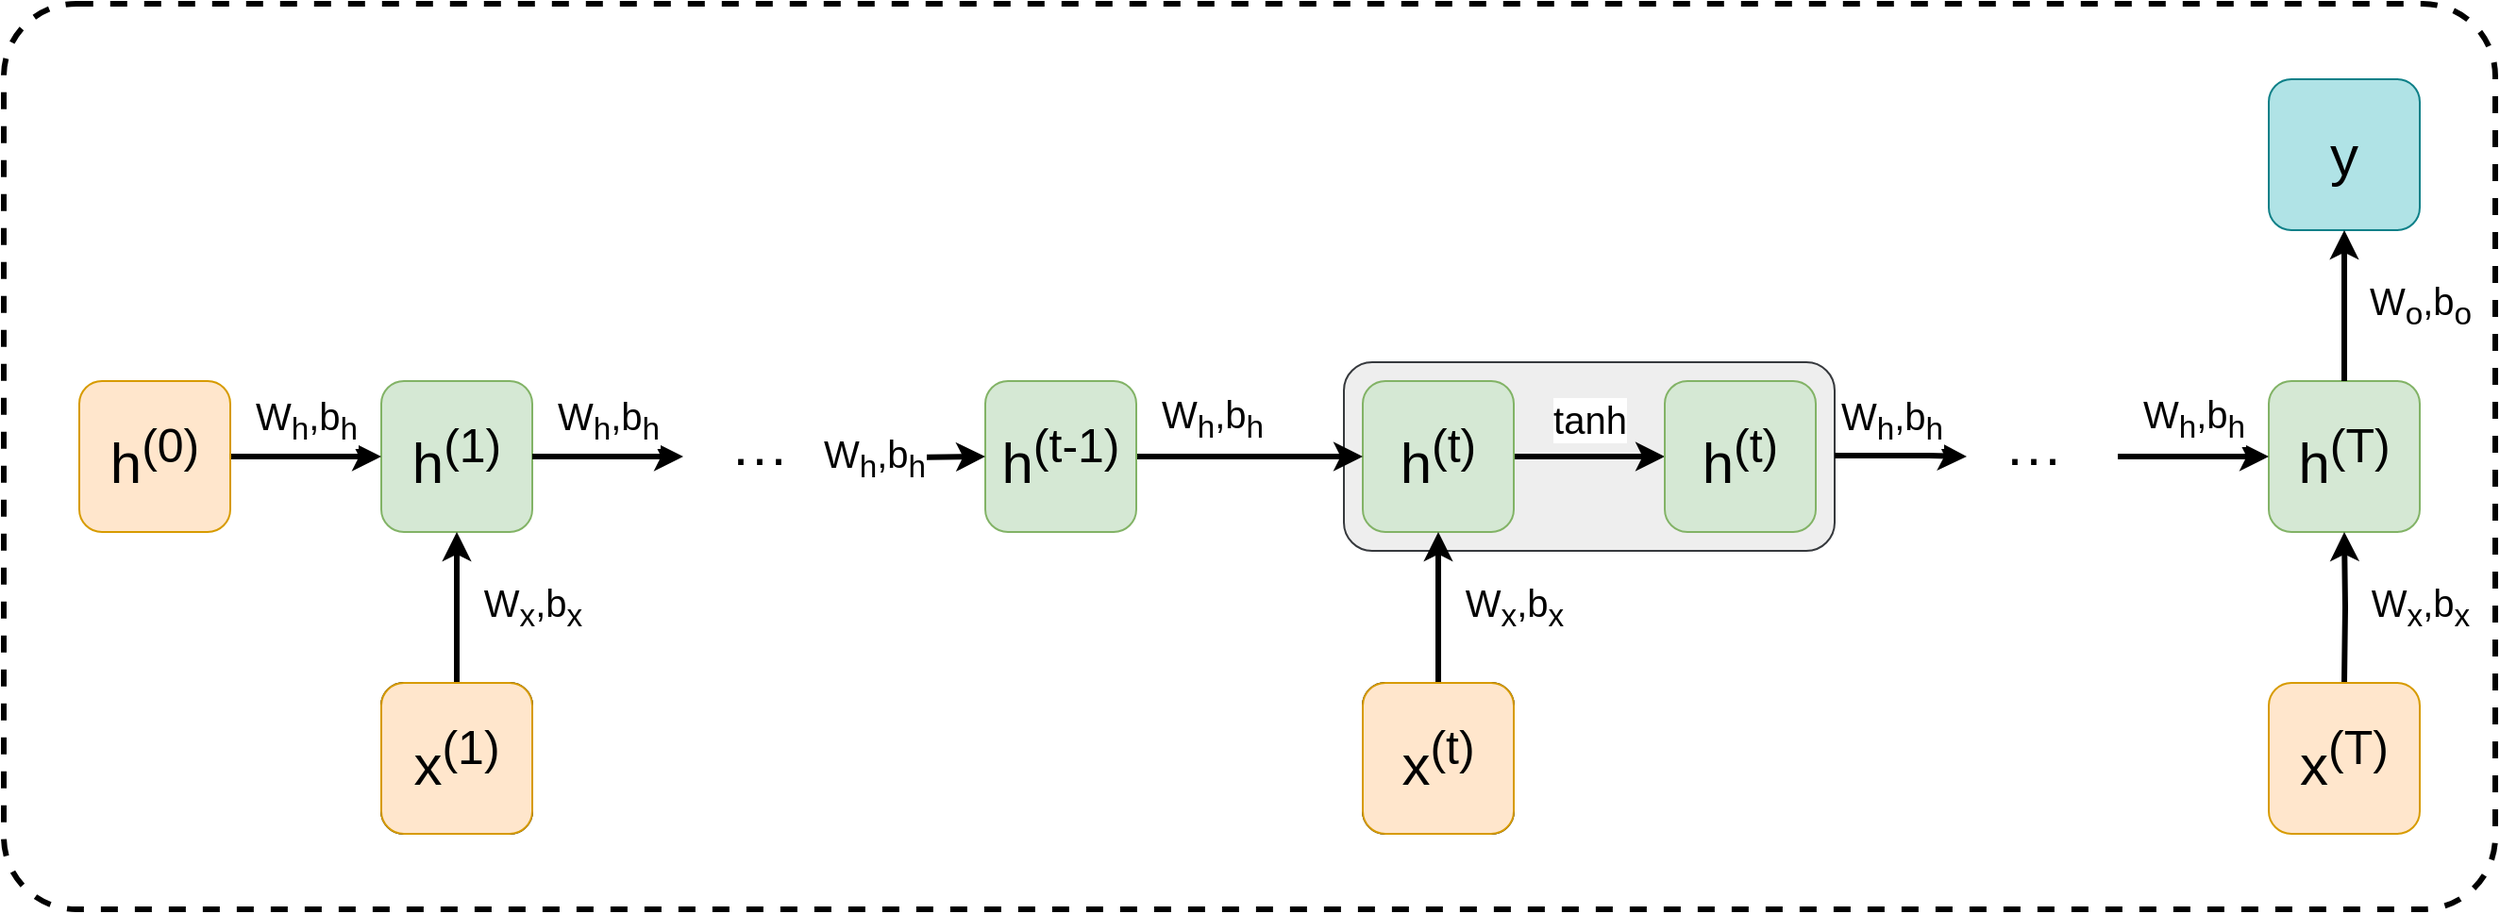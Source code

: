 <mxfile version="17.4.3" type="github" pages="3">
  <diagram id="0Wm56PS4R_hyQCiAksq0" name="Page-1">
    <mxGraphModel dx="1038" dy="564" grid="1" gridSize="10" guides="1" tooltips="1" connect="1" arrows="1" fold="1" page="1" pageScale="1" pageWidth="12000" pageHeight="3000" math="0" shadow="0">
      <root>
        <mxCell id="0" />
        <mxCell id="1" parent="0" />
        <mxCell id="73ur2ObMfVcbsPqkKAHL-2" value="" style="rounded=1;whiteSpace=wrap;html=1;fillColor=none;dashed=1;strokeWidth=3;arcSize=8;" parent="1" vertex="1">
          <mxGeometry x="2360" y="120" width="1320" height="480" as="geometry" />
        </mxCell>
        <mxCell id="2X8ADFfxfaAZpLk_lXrY-86" value="" style="rounded=1;whiteSpace=wrap;html=1;fillColor=#eeeeee;strokeColor=#36393d;" parent="1" vertex="1">
          <mxGeometry x="3070" y="310" width="260" height="100" as="geometry" />
        </mxCell>
        <mxCell id="2X8ADFfxfaAZpLk_lXrY-91" value="&lt;font style=&quot;font-size: 30px&quot;&gt;h&lt;sup&gt;(1)&lt;/sup&gt;&lt;/font&gt;" style="rounded=1;whiteSpace=wrap;html=1;fillColor=#d5e8d4;strokeColor=#82b366;" parent="1" vertex="1">
          <mxGeometry x="2560" y="320" width="80" height="80" as="geometry" />
        </mxCell>
        <mxCell id="2X8ADFfxfaAZpLk_lXrY-92" value="&lt;font style=&quot;font-size: 20px&quot;&gt;W&lt;sub&gt;h&lt;/sub&gt;,b&lt;sub&gt;h&lt;/sub&gt;&lt;/font&gt;" style="edgeStyle=orthogonalEdgeStyle;rounded=0;orthogonalLoop=1;jettySize=auto;html=1;strokeWidth=3;exitX=1;exitY=0.5;exitDx=0;exitDy=0;" parent="1" source="2X8ADFfxfaAZpLk_lXrY-91" edge="1">
          <mxGeometry y="20" relative="1" as="geometry">
            <mxPoint as="offset" />
            <mxPoint x="2800" y="360" as="sourcePoint" />
            <mxPoint x="2720" y="360" as="targetPoint" />
          </mxGeometry>
        </mxCell>
        <mxCell id="2X8ADFfxfaAZpLk_lXrY-94" value="&lt;font style=&quot;font-size: 20px&quot;&gt;W&lt;sub&gt;x&lt;/sub&gt;,b&lt;sub&gt;x&lt;/sub&gt;&lt;/font&gt;" style="edgeStyle=orthogonalEdgeStyle;rounded=0;orthogonalLoop=1;jettySize=auto;html=1;strokeWidth=3;" parent="1" source="2X8ADFfxfaAZpLk_lXrY-95" target="2X8ADFfxfaAZpLk_lXrY-91" edge="1">
          <mxGeometry y="-40" relative="1" as="geometry">
            <mxPoint as="offset" />
          </mxGeometry>
        </mxCell>
        <mxCell id="2X8ADFfxfaAZpLk_lXrY-95" value="" style="rounded=1;whiteSpace=wrap;html=1;" parent="1" vertex="1">
          <mxGeometry x="2560" y="480" width="80" height="80" as="geometry" />
        </mxCell>
        <mxCell id="2X8ADFfxfaAZpLk_lXrY-96" value="&lt;font style=&quot;font-size: 20px&quot;&gt;tanh&lt;/font&gt;" style="edgeStyle=orthogonalEdgeStyle;rounded=0;orthogonalLoop=1;jettySize=auto;html=1;strokeWidth=3;" parent="1" source="2X8ADFfxfaAZpLk_lXrY-97" target="2X8ADFfxfaAZpLk_lXrY-99" edge="1">
          <mxGeometry y="20" relative="1" as="geometry">
            <mxPoint as="offset" />
          </mxGeometry>
        </mxCell>
        <mxCell id="2X8ADFfxfaAZpLk_lXrY-97" value="&lt;font style=&quot;font-size: 30px&quot;&gt;h&lt;sup&gt;(t)&lt;/sup&gt;&lt;/font&gt;" style="rounded=1;whiteSpace=wrap;html=1;fillColor=#d5e8d4;strokeColor=#82b366;" parent="1" vertex="1">
          <mxGeometry x="3080" y="320" width="80" height="80" as="geometry" />
        </mxCell>
        <mxCell id="2X8ADFfxfaAZpLk_lXrY-99" value="&lt;font style=&quot;font-size: 30px&quot;&gt;h&lt;sup&gt;(t)&lt;/sup&gt;&lt;/font&gt;" style="rounded=1;whiteSpace=wrap;html=1;fillColor=#d5e8d4;strokeColor=#82b366;" parent="1" vertex="1">
          <mxGeometry x="3240" y="320" width="80" height="80" as="geometry" />
        </mxCell>
        <mxCell id="2X8ADFfxfaAZpLk_lXrY-100" value="&lt;font style=&quot;font-size: 20px&quot;&gt;W&lt;sub&gt;x&lt;/sub&gt;,b&lt;sub&gt;x&lt;/sub&gt;&lt;/font&gt;" style="edgeStyle=orthogonalEdgeStyle;rounded=0;orthogonalLoop=1;jettySize=auto;html=1;strokeWidth=3;" parent="1" source="2X8ADFfxfaAZpLk_lXrY-101" target="2X8ADFfxfaAZpLk_lXrY-97" edge="1">
          <mxGeometry y="-40" relative="1" as="geometry">
            <mxPoint as="offset" />
          </mxGeometry>
        </mxCell>
        <mxCell id="2X8ADFfxfaAZpLk_lXrY-101" value="" style="rounded=1;whiteSpace=wrap;html=1;" parent="1" vertex="1">
          <mxGeometry x="3080" y="480" width="80" height="80" as="geometry" />
        </mxCell>
        <mxCell id="2X8ADFfxfaAZpLk_lXrY-109" value="&lt;font style=&quot;font-size: 20px&quot;&gt;W&lt;sub&gt;h&lt;/sub&gt;,b&lt;sub&gt;h&lt;/sub&gt;&lt;/font&gt;" style="edgeStyle=orthogonalEdgeStyle;rounded=0;orthogonalLoop=1;jettySize=auto;html=1;fontSize=22;strokeWidth=3;exitX=1;exitY=0.5;exitDx=0;exitDy=0;" parent="1" source="2X8ADFfxfaAZpLk_lXrY-105" target="2X8ADFfxfaAZpLk_lXrY-91" edge="1">
          <mxGeometry y="20" relative="1" as="geometry">
            <mxPoint x="2450" y="580" as="sourcePoint" />
            <Array as="points" />
            <mxPoint as="offset" />
          </mxGeometry>
        </mxCell>
        <mxCell id="2X8ADFfxfaAZpLk_lXrY-105" value="&lt;font style=&quot;font-size: 30px&quot;&gt;h&lt;sup&gt;(0)&lt;/sup&gt;&lt;/font&gt;" style="rounded=1;whiteSpace=wrap;html=1;fillColor=#ffe6cc;strokeColor=#d79b00;" parent="1" vertex="1">
          <mxGeometry x="2400" y="320" width="80" height="80" as="geometry" />
        </mxCell>
        <mxCell id="2X8ADFfxfaAZpLk_lXrY-106" value="&lt;font style=&quot;font-size: 30px&quot;&gt;x&lt;sup&gt;(1)&lt;/sup&gt;&lt;/font&gt;" style="rounded=1;whiteSpace=wrap;html=1;fillColor=#ffe6cc;strokeColor=#d79b00;" parent="1" vertex="1">
          <mxGeometry x="2560" y="480" width="80" height="80" as="geometry" />
        </mxCell>
        <mxCell id="2X8ADFfxfaAZpLk_lXrY-107" value="&lt;font style=&quot;font-size: 30px&quot;&gt;x&lt;sup&gt;(t)&lt;/sup&gt;&lt;/font&gt;" style="rounded=1;whiteSpace=wrap;html=1;fillColor=#ffe6cc;strokeColor=#d79b00;" parent="1" vertex="1">
          <mxGeometry x="3080" y="480" width="80" height="80" as="geometry" />
        </mxCell>
        <mxCell id="5VrRqhQZ_XPsuVDSeOBg-22" value="&lt;font style=&quot;font-size: 20px&quot;&gt;W&lt;sub&gt;h&lt;/sub&gt;,b&lt;sub&gt;h&lt;/sub&gt;&lt;/font&gt;" style="edgeStyle=orthogonalEdgeStyle;rounded=0;orthogonalLoop=1;jettySize=auto;html=1;strokeWidth=3;" parent="1" source="5VrRqhQZ_XPsuVDSeOBg-23" edge="1">
          <mxGeometry x="-0.333" y="20" relative="1" as="geometry">
            <mxPoint as="offset" />
            <mxPoint x="3080" y="360" as="targetPoint" />
          </mxGeometry>
        </mxCell>
        <mxCell id="5VrRqhQZ_XPsuVDSeOBg-23" value="&lt;font style=&quot;font-size: 30px&quot;&gt;h&lt;sup&gt;(t-1)&lt;/sup&gt;&lt;/font&gt;" style="rounded=1;whiteSpace=wrap;html=1;fillColor=#d5e8d4;strokeColor=#82b366;" parent="1" vertex="1">
          <mxGeometry x="2880" y="320" width="80" height="80" as="geometry" />
        </mxCell>
        <mxCell id="5VrRqhQZ_XPsuVDSeOBg-24" value="&lt;font style=&quot;font-size: 20px&quot;&gt;W&lt;sub&gt;h&lt;/sub&gt;,b&lt;sub&gt;h&lt;/sub&gt;&lt;/font&gt;" style="edgeStyle=orthogonalEdgeStyle;rounded=0;orthogonalLoop=1;jettySize=auto;html=1;strokeWidth=3;entryX=0;entryY=0.5;entryDx=0;entryDy=0;" parent="1" target="5VrRqhQZ_XPsuVDSeOBg-23" edge="1">
          <mxGeometry y="20" relative="1" as="geometry">
            <mxPoint as="offset" />
            <mxPoint x="2800" y="360" as="sourcePoint" />
            <mxPoint x="2610" y="370" as="targetPoint" />
          </mxGeometry>
        </mxCell>
        <mxCell id="5VrRqhQZ_XPsuVDSeOBg-25" value="&lt;font style=&quot;font-size: 20px&quot;&gt;W&lt;sub&gt;h&lt;/sub&gt;,b&lt;sub&gt;h&lt;/sub&gt;&lt;/font&gt;" style="edgeStyle=orthogonalEdgeStyle;rounded=0;orthogonalLoop=1;jettySize=auto;html=1;strokeWidth=3;exitX=1;exitY=0.5;exitDx=0;exitDy=0;" parent="1" edge="1">
          <mxGeometry x="-0.143" y="20" relative="1" as="geometry">
            <mxPoint y="1" as="offset" />
            <mxPoint x="3330" y="359.5" as="sourcePoint" />
            <mxPoint x="3400" y="360" as="targetPoint" />
            <Array as="points">
              <mxPoint x="3380" y="360" />
              <mxPoint x="3380" y="360" />
            </Array>
          </mxGeometry>
        </mxCell>
        <mxCell id="5VrRqhQZ_XPsuVDSeOBg-26" value="&lt;font style=&quot;font-size: 30px&quot;&gt;···&lt;/font&gt;" style="text;html=1;align=center;verticalAlign=middle;resizable=0;points=[];autosize=1;strokeColor=none;fillColor=none;" parent="1" vertex="1">
          <mxGeometry x="2735" y="345" width="50" height="30" as="geometry" />
        </mxCell>
        <mxCell id="5VrRqhQZ_XPsuVDSeOBg-27" value="&lt;font style=&quot;font-size: 30px&quot;&gt;h&lt;sup&gt;(T)&lt;/sup&gt;&lt;/font&gt;" style="rounded=1;whiteSpace=wrap;html=1;fillColor=#d5e8d4;strokeColor=#82b366;" parent="1" vertex="1">
          <mxGeometry x="3560" y="320" width="80" height="80" as="geometry" />
        </mxCell>
        <mxCell id="5VrRqhQZ_XPsuVDSeOBg-28" value="&lt;font style=&quot;font-size: 20px&quot;&gt;W&lt;sub&gt;x&lt;/sub&gt;,b&lt;sub&gt;x&lt;/sub&gt;&lt;/font&gt;" style="edgeStyle=orthogonalEdgeStyle;rounded=0;orthogonalLoop=1;jettySize=auto;html=1;strokeWidth=3;" parent="1" target="5VrRqhQZ_XPsuVDSeOBg-27" edge="1">
          <mxGeometry y="-40" relative="1" as="geometry">
            <mxPoint as="offset" />
            <mxPoint x="3600" y="480" as="sourcePoint" />
          </mxGeometry>
        </mxCell>
        <mxCell id="5VrRqhQZ_XPsuVDSeOBg-29" value="&lt;font style=&quot;font-size: 30px&quot;&gt;x&lt;sup&gt;(T)&lt;/sup&gt;&lt;/font&gt;" style="rounded=1;whiteSpace=wrap;html=1;fillColor=#ffe6cc;strokeColor=#d79b00;" parent="1" vertex="1">
          <mxGeometry x="3560" y="480" width="80" height="80" as="geometry" />
        </mxCell>
        <mxCell id="5VrRqhQZ_XPsuVDSeOBg-30" value="&lt;font style=&quot;font-size: 30px&quot;&gt;y&lt;/font&gt;" style="rounded=1;whiteSpace=wrap;html=1;fillColor=#b0e3e6;strokeColor=#0e8088;" parent="1" vertex="1">
          <mxGeometry x="3560" y="160" width="80" height="80" as="geometry" />
        </mxCell>
        <mxCell id="5VrRqhQZ_XPsuVDSeOBg-31" value="&lt;font style=&quot;font-size: 20px&quot;&gt;W&lt;sub&gt;o&lt;/sub&gt;,b&lt;sub&gt;o&lt;/sub&gt;&lt;/font&gt;" style="edgeStyle=orthogonalEdgeStyle;rounded=0;orthogonalLoop=1;jettySize=auto;html=1;strokeWidth=3;exitX=0.5;exitY=0;exitDx=0;exitDy=0;entryX=0.5;entryY=1;entryDx=0;entryDy=0;" parent="1" source="5VrRqhQZ_XPsuVDSeOBg-27" target="5VrRqhQZ_XPsuVDSeOBg-30" edge="1">
          <mxGeometry y="-40" relative="1" as="geometry">
            <mxPoint as="offset" />
            <mxPoint x="3340" y="220" as="sourcePoint" />
            <mxPoint x="3460" y="220" as="targetPoint" />
          </mxGeometry>
        </mxCell>
        <mxCell id="5VrRqhQZ_XPsuVDSeOBg-32" value="&lt;font style=&quot;font-size: 20px&quot;&gt;W&lt;sub&gt;h&lt;/sub&gt;,b&lt;sub&gt;h&lt;/sub&gt;&lt;/font&gt;" style="edgeStyle=orthogonalEdgeStyle;rounded=0;orthogonalLoop=1;jettySize=auto;html=1;strokeWidth=3;entryX=0;entryY=0.5;entryDx=0;entryDy=0;" parent="1" target="5VrRqhQZ_XPsuVDSeOBg-27" edge="1">
          <mxGeometry y="20" relative="1" as="geometry">
            <mxPoint as="offset" />
            <mxPoint x="3480" y="360" as="sourcePoint" />
            <mxPoint x="3410" y="370" as="targetPoint" />
            <Array as="points">
              <mxPoint x="3520" y="360" />
              <mxPoint x="3520" y="360" />
            </Array>
          </mxGeometry>
        </mxCell>
        <mxCell id="5VrRqhQZ_XPsuVDSeOBg-33" value="&lt;font style=&quot;font-size: 30px&quot;&gt;···&lt;/font&gt;" style="text;html=1;align=center;verticalAlign=middle;resizable=0;points=[];autosize=1;strokeColor=none;fillColor=none;" parent="1" vertex="1">
          <mxGeometry x="3410" y="345" width="50" height="30" as="geometry" />
        </mxCell>
      </root>
    </mxGraphModel>
  </diagram>
  <diagram id="l7_80qhUVwHZ40rLWN6-" name="Page-2">
    <mxGraphModel dx="1038" dy="3564" grid="1" gridSize="10" guides="1" tooltips="1" connect="1" arrows="1" fold="1" page="1" pageScale="1" pageWidth="12000" pageHeight="3000" math="0" shadow="0">
      <root>
        <mxCell id="0" />
        <mxCell id="1" parent="0" />
        <mxCell id="vVvXKyFhuagpqaHtP2I7-27" value="" style="rounded=1;whiteSpace=wrap;html=1;dashed=1;strokeWidth=3;fillColor=none;arcSize=6;" parent="1" vertex="1">
          <mxGeometry x="80" width="1920" height="400" as="geometry" />
        </mxCell>
        <mxCell id="vVvXKyFhuagpqaHtP2I7-1" value="" style="rounded=1;whiteSpace=wrap;html=1;dashed=1;strokeWidth=3;fillColor=none;" parent="1" vertex="1">
          <mxGeometry x="120" y="40" width="240" height="80" as="geometry" />
        </mxCell>
        <mxCell id="vVvXKyFhuagpqaHtP2I7-2" value="" style="rounded=1;whiteSpace=wrap;html=1;dashed=1;strokeWidth=3;fillColor=none;" parent="1" vertex="1">
          <mxGeometry x="120" y="200" width="240" height="80" as="geometry" />
        </mxCell>
        <mxCell id="vVvXKyFhuagpqaHtP2I7-7" value="" style="edgeStyle=orthogonalEdgeStyle;rounded=0;orthogonalLoop=1;jettySize=auto;html=1;strokeWidth=3;" parent="1" edge="1">
          <mxGeometry relative="1" as="geometry">
            <mxPoint x="370" y="160" as="sourcePoint" />
            <mxPoint x="510" y="80" as="targetPoint" />
            <Array as="points">
              <mxPoint x="440" y="160" />
              <mxPoint x="440" y="80" />
            </Array>
          </mxGeometry>
        </mxCell>
        <mxCell id="vVvXKyFhuagpqaHtP2I7-5" value="" style="rounded=1;whiteSpace=wrap;html=1;dashed=1;strokeWidth=3;fillColor=none;" parent="1" vertex="1">
          <mxGeometry x="520" y="40" width="240" height="80" as="geometry" />
        </mxCell>
        <mxCell id="vVvXKyFhuagpqaHtP2I7-6" value="" style="rounded=1;whiteSpace=wrap;html=1;dashed=1;strokeWidth=3;fillColor=none;" parent="1" vertex="1">
          <mxGeometry x="760" y="200" width="240" height="80" as="geometry" />
        </mxCell>
        <mxCell id="vVvXKyFhuagpqaHtP2I7-9" value="" style="edgeStyle=orthogonalEdgeStyle;rounded=0;orthogonalLoop=1;jettySize=auto;html=1;strokeWidth=3;" parent="1" edge="1">
          <mxGeometry relative="1" as="geometry">
            <mxPoint x="370" y="160" as="sourcePoint" />
            <mxPoint x="510" y="240" as="targetPoint" />
            <Array as="points">
              <mxPoint x="440" y="160" />
              <mxPoint x="440" y="240" />
            </Array>
          </mxGeometry>
        </mxCell>
        <mxCell id="vVvXKyFhuagpqaHtP2I7-12" value="" style="edgeStyle=orthogonalEdgeStyle;rounded=0;orthogonalLoop=1;jettySize=auto;html=1;strokeWidth=3;" parent="1" edge="1">
          <mxGeometry relative="1" as="geometry">
            <mxPoint x="690" y="240" as="sourcePoint" />
            <mxPoint x="750" y="240" as="targetPoint" />
          </mxGeometry>
        </mxCell>
        <mxCell id="vVvXKyFhuagpqaHtP2I7-10" value="" style="rounded=1;whiteSpace=wrap;html=1;dashed=1;strokeWidth=3;fillColor=none;arcSize=6;" parent="1" vertex="1">
          <mxGeometry x="520" y="160" width="160" height="160" as="geometry" />
        </mxCell>
        <mxCell id="vVvXKyFhuagpqaHtP2I7-11" value="" style="rounded=1;whiteSpace=wrap;html=1;dashed=1;strokeWidth=3;fillColor=none;arcSize=6;" parent="1" vertex="1">
          <mxGeometry x="1080" y="160" width="160" height="160" as="geometry" />
        </mxCell>
        <mxCell id="vVvXKyFhuagpqaHtP2I7-13" value="" style="edgeStyle=orthogonalEdgeStyle;rounded=0;orthogonalLoop=1;jettySize=auto;html=1;strokeWidth=3;" parent="1" edge="1">
          <mxGeometry relative="1" as="geometry">
            <mxPoint x="1010" y="240" as="sourcePoint" />
            <mxPoint x="1070" y="240" as="targetPoint" />
          </mxGeometry>
        </mxCell>
        <mxCell id="vVvXKyFhuagpqaHtP2I7-21" value="" style="edgeStyle=orthogonalEdgeStyle;rounded=0;orthogonalLoop=1;jettySize=auto;html=1;strokeWidth=3;" parent="1" edge="1">
          <mxGeometry relative="1" as="geometry">
            <mxPoint x="1410" y="240" as="sourcePoint" />
            <mxPoint x="1550" y="160" as="targetPoint" />
            <Array as="points">
              <mxPoint x="1480" y="240" />
              <mxPoint x="1480" y="160" />
            </Array>
          </mxGeometry>
        </mxCell>
        <mxCell id="vVvXKyFhuagpqaHtP2I7-15" value="" style="rounded=1;whiteSpace=wrap;html=1;dashed=1;strokeWidth=3;fillColor=none;" parent="1" vertex="1">
          <mxGeometry x="1320" y="200" width="80" height="80" as="geometry" />
        </mxCell>
        <mxCell id="vVvXKyFhuagpqaHtP2I7-16" value="" style="edgeStyle=orthogonalEdgeStyle;rounded=0;orthogonalLoop=1;jettySize=auto;html=1;strokeWidth=3;" parent="1" edge="1">
          <mxGeometry relative="1" as="geometry">
            <mxPoint x="1250" y="239.5" as="sourcePoint" />
            <mxPoint x="1310" y="239.5" as="targetPoint" />
          </mxGeometry>
        </mxCell>
        <mxCell id="vVvXKyFhuagpqaHtP2I7-17" value="" style="edgeStyle=orthogonalEdgeStyle;rounded=0;orthogonalLoop=1;jettySize=auto;html=1;strokeWidth=3;" parent="1" edge="1">
          <mxGeometry relative="1" as="geometry">
            <mxPoint x="770" y="80" as="sourcePoint" />
            <mxPoint x="1310" y="79.5" as="targetPoint" />
            <Array as="points">
              <mxPoint x="1030" y="80" />
              <mxPoint x="1030" y="80" />
            </Array>
          </mxGeometry>
        </mxCell>
        <mxCell id="vVvXKyFhuagpqaHtP2I7-20" value="" style="edgeStyle=orthogonalEdgeStyle;rounded=0;orthogonalLoop=1;jettySize=auto;html=1;strokeWidth=3;" parent="1" edge="1">
          <mxGeometry relative="1" as="geometry">
            <mxPoint x="1410" y="80" as="sourcePoint" />
            <mxPoint x="1550" y="160" as="targetPoint" />
            <Array as="points">
              <mxPoint x="1480" y="80" />
              <mxPoint x="1480" y="160" />
            </Array>
          </mxGeometry>
        </mxCell>
        <mxCell id="vVvXKyFhuagpqaHtP2I7-18" value="" style="rounded=1;whiteSpace=wrap;html=1;dashed=1;strokeWidth=3;fillColor=none;" parent="1" vertex="1">
          <mxGeometry x="1320" y="40" width="80" height="80" as="geometry" />
        </mxCell>
        <mxCell id="vVvXKyFhuagpqaHtP2I7-19" value="" style="rounded=1;whiteSpace=wrap;html=1;dashed=1;strokeWidth=3;fillColor=none;" parent="1" vertex="1">
          <mxGeometry x="1560" y="120" width="80" height="80" as="geometry" />
        </mxCell>
        <mxCell id="vVvXKyFhuagpqaHtP2I7-22" value="" style="edgeStyle=orthogonalEdgeStyle;rounded=0;orthogonalLoop=1;jettySize=auto;html=1;strokeWidth=3;" parent="1" edge="1">
          <mxGeometry relative="1" as="geometry">
            <mxPoint x="1650" y="159.5" as="sourcePoint" />
            <mxPoint x="1710" y="159.5" as="targetPoint" />
          </mxGeometry>
        </mxCell>
        <mxCell id="vVvXKyFhuagpqaHtP2I7-23" value="" style="rounded=1;whiteSpace=wrap;html=1;dashed=1;strokeWidth=3;fillColor=none;" parent="1" vertex="1">
          <mxGeometry x="1720" y="120" width="80" height="80" as="geometry" />
        </mxCell>
        <mxCell id="vVvXKyFhuagpqaHtP2I7-24" value="" style="edgeStyle=orthogonalEdgeStyle;rounded=0;orthogonalLoop=1;jettySize=auto;html=1;strokeWidth=3;" parent="1" edge="1">
          <mxGeometry relative="1" as="geometry">
            <mxPoint x="1810" y="159.5" as="sourcePoint" />
            <mxPoint x="1870" y="159.5" as="targetPoint" />
          </mxGeometry>
        </mxCell>
        <mxCell id="vVvXKyFhuagpqaHtP2I7-25" value="" style="rounded=1;whiteSpace=wrap;html=1;dashed=1;strokeWidth=3;fillColor=none;" parent="1" vertex="1">
          <mxGeometry x="1880" y="120" width="80" height="80" as="geometry" />
        </mxCell>
      </root>
    </mxGraphModel>
  </diagram>
  <diagram id="_hW4T_0Bj4kb_xV04TT-" name="Page-3">
    <mxGraphModel dx="12716" dy="3389" grid="1" gridSize="10" guides="1" tooltips="1" connect="1" arrows="1" fold="1" page="1" pageScale="1" pageWidth="12000" pageHeight="3000" math="1" shadow="0">
      <root>
        <mxCell id="0" />
        <mxCell id="1" parent="0" />
        <mxCell id="CV6_ucqZPMykbWCZ0dlg-34" value="" style="rounded=1;whiteSpace=wrap;html=1;labelBackgroundColor=none;fontSize=20;fontColor=#FF0000;strokeWidth=3;fillColor=none;arcSize=5;" vertex="1" parent="1">
          <mxGeometry width="2520" height="360" as="geometry" />
        </mxCell>
        <mxCell id="CV6_ucqZPMykbWCZ0dlg-12" value="" style="rounded=1;whiteSpace=wrap;html=1;labelBackgroundColor=none;fontSize=30;strokeWidth=3;fillColor=#f5f5f5;arcSize=6;fontColor=#333333;strokeColor=#666666;" vertex="1" parent="1">
          <mxGeometry x="800" y="60" width="470" height="170" as="geometry" />
        </mxCell>
        <mxCell id="nTagVHi2slLXRTIW2Lm7-20" value="" style="rounded=1;whiteSpace=wrap;html=1;fontSize=30;strokeWidth=3;fillColor=none;dashed=1;arcSize=5;" vertex="1" parent="1">
          <mxGeometry x="60" y="40" width="230" height="230" as="geometry" />
        </mxCell>
        <mxCell id="nTagVHi2slLXRTIW2Lm7-6" value="" style="rounded=1;whiteSpace=wrap;html=1;strokeWidth=3;fillColor=none;" vertex="1" parent="1">
          <mxGeometry x="70" y="50" width="210" height="50" as="geometry" />
        </mxCell>
        <mxCell id="nTagVHi2slLXRTIW2Lm7-1" value="" style="ellipse;whiteSpace=wrap;html=1;aspect=fixed;strokeWidth=3;fillColor=#1ba1e2;strokeColor=#006EAF;fontColor=#ffffff;" vertex="1" parent="1">
          <mxGeometry x="80" y="60" width="30" height="30" as="geometry" />
        </mxCell>
        <mxCell id="nTagVHi2slLXRTIW2Lm7-2" value="" style="ellipse;whiteSpace=wrap;html=1;aspect=fixed;strokeWidth=3;fillColor=#1ba1e2;strokeColor=#006EAF;fontColor=#ffffff;" vertex="1" parent="1">
          <mxGeometry x="120" y="60" width="30" height="30" as="geometry" />
        </mxCell>
        <mxCell id="nTagVHi2slLXRTIW2Lm7-3" value="" style="ellipse;whiteSpace=wrap;html=1;aspect=fixed;strokeWidth=3;fillColor=#1ba1e2;strokeColor=#006EAF;fontColor=#ffffff;" vertex="1" parent="1">
          <mxGeometry x="160" y="60" width="30" height="30" as="geometry" />
        </mxCell>
        <mxCell id="nTagVHi2slLXRTIW2Lm7-4" value="" style="ellipse;whiteSpace=wrap;html=1;aspect=fixed;strokeWidth=3;fillColor=#1ba1e2;strokeColor=#006EAF;fontColor=#ffffff;" vertex="1" parent="1">
          <mxGeometry x="200" y="60" width="30" height="30" as="geometry" />
        </mxCell>
        <mxCell id="nTagVHi2slLXRTIW2Lm7-5" value="" style="ellipse;whiteSpace=wrap;html=1;aspect=fixed;strokeWidth=3;fillColor=#1ba1e2;strokeColor=#006EAF;fontColor=#ffffff;" vertex="1" parent="1">
          <mxGeometry x="240" y="60" width="30" height="30" as="geometry" />
        </mxCell>
        <mxCell id="nTagVHi2slLXRTIW2Lm7-7" value="" style="rounded=1;whiteSpace=wrap;html=1;strokeWidth=3;fillColor=none;" vertex="1" parent="1">
          <mxGeometry x="70" y="120" width="210" height="50" as="geometry" />
        </mxCell>
        <mxCell id="nTagVHi2slLXRTIW2Lm7-8" value="" style="ellipse;whiteSpace=wrap;html=1;aspect=fixed;strokeWidth=3;fillColor=#1ba1e2;strokeColor=#006EAF;fontColor=#ffffff;" vertex="1" parent="1">
          <mxGeometry x="80" y="130" width="30" height="30" as="geometry" />
        </mxCell>
        <mxCell id="nTagVHi2slLXRTIW2Lm7-9" value="" style="ellipse;whiteSpace=wrap;html=1;aspect=fixed;strokeWidth=3;fillColor=#1ba1e2;strokeColor=#006EAF;fontColor=#ffffff;" vertex="1" parent="1">
          <mxGeometry x="120" y="130" width="30" height="30" as="geometry" />
        </mxCell>
        <mxCell id="nTagVHi2slLXRTIW2Lm7-10" value="" style="ellipse;whiteSpace=wrap;html=1;aspect=fixed;strokeWidth=3;fillColor=#1ba1e2;strokeColor=#006EAF;fontColor=#ffffff;" vertex="1" parent="1">
          <mxGeometry x="160" y="130" width="30" height="30" as="geometry" />
        </mxCell>
        <mxCell id="nTagVHi2slLXRTIW2Lm7-11" value="" style="ellipse;whiteSpace=wrap;html=1;aspect=fixed;strokeWidth=3;fillColor=#1ba1e2;strokeColor=#006EAF;fontColor=#ffffff;" vertex="1" parent="1">
          <mxGeometry x="200" y="130" width="30" height="30" as="geometry" />
        </mxCell>
        <mxCell id="nTagVHi2slLXRTIW2Lm7-12" value="" style="ellipse;whiteSpace=wrap;html=1;aspect=fixed;strokeWidth=3;fillColor=#1ba1e2;strokeColor=#006EAF;fontColor=#ffffff;" vertex="1" parent="1">
          <mxGeometry x="240" y="130" width="30" height="30" as="geometry" />
        </mxCell>
        <mxCell id="nTagVHi2slLXRTIW2Lm7-13" value="" style="rounded=1;whiteSpace=wrap;html=1;strokeWidth=3;fillColor=none;" vertex="1" parent="1">
          <mxGeometry x="70" y="210" width="210" height="50" as="geometry" />
        </mxCell>
        <mxCell id="nTagVHi2slLXRTIW2Lm7-14" value="" style="ellipse;whiteSpace=wrap;html=1;aspect=fixed;strokeWidth=3;fillColor=#1ba1e2;strokeColor=#006EAF;fontColor=#ffffff;" vertex="1" parent="1">
          <mxGeometry x="80" y="220" width="30" height="30" as="geometry" />
        </mxCell>
        <mxCell id="nTagVHi2slLXRTIW2Lm7-15" value="" style="ellipse;whiteSpace=wrap;html=1;aspect=fixed;strokeWidth=3;fillColor=#1ba1e2;strokeColor=#006EAF;fontColor=#ffffff;" vertex="1" parent="1">
          <mxGeometry x="120" y="220" width="30" height="30" as="geometry" />
        </mxCell>
        <mxCell id="nTagVHi2slLXRTIW2Lm7-16" value="" style="ellipse;whiteSpace=wrap;html=1;aspect=fixed;strokeWidth=3;fillColor=#1ba1e2;strokeColor=#006EAF;fontColor=#ffffff;" vertex="1" parent="1">
          <mxGeometry x="160" y="220" width="30" height="30" as="geometry" />
        </mxCell>
        <mxCell id="nTagVHi2slLXRTIW2Lm7-17" value="" style="ellipse;whiteSpace=wrap;html=1;aspect=fixed;strokeWidth=3;fillColor=#1ba1e2;strokeColor=#006EAF;fontColor=#ffffff;" vertex="1" parent="1">
          <mxGeometry x="200" y="220" width="30" height="30" as="geometry" />
        </mxCell>
        <mxCell id="nTagVHi2slLXRTIW2Lm7-18" value="" style="ellipse;whiteSpace=wrap;html=1;aspect=fixed;strokeWidth=3;fillColor=#1ba1e2;strokeColor=#006EAF;fontColor=#ffffff;" vertex="1" parent="1">
          <mxGeometry x="240" y="220" width="30" height="30" as="geometry" />
        </mxCell>
        <mxCell id="nTagVHi2slLXRTIW2Lm7-19" value="&lt;font style=&quot;font-size: 30px&quot;&gt;···&lt;/font&gt;" style="text;html=1;align=center;verticalAlign=middle;resizable=0;points=[];autosize=1;strokeColor=none;fillColor=none;" vertex="1" parent="1">
          <mxGeometry x="150" y="175" width="50" height="30" as="geometry" />
        </mxCell>
        <mxCell id="nTagVHi2slLXRTIW2Lm7-21" value="Input sequence" style="text;html=1;align=center;verticalAlign=middle;resizable=0;points=[];autosize=1;strokeColor=none;fillColor=none;fontSize=30;" vertex="1" parent="1">
          <mxGeometry x="65" y="280" width="220" height="40" as="geometry" />
        </mxCell>
        <mxCell id="CV6_ucqZPMykbWCZ0dlg-4" value="" style="edgeStyle=orthogonalEdgeStyle;rounded=0;orthogonalLoop=1;jettySize=auto;html=1;fontSize=30;strokeColor=#808080;strokeWidth=3;" edge="1" parent="1" source="nTagVHi2slLXRTIW2Lm7-22" target="nTagVHi2slLXRTIW2Lm7-27">
          <mxGeometry relative="1" as="geometry" />
        </mxCell>
        <mxCell id="nTagVHi2slLXRTIW2Lm7-22" value="" style="rounded=1;whiteSpace=wrap;html=1;fontSize=30;strokeWidth=3;fillColor=#dae8fc;strokeColor=#6c8ebf;" vertex="1" parent="1">
          <mxGeometry x="810" y="70" width="50" height="50" as="geometry" />
        </mxCell>
        <mxCell id="CV6_ucqZPMykbWCZ0dlg-7" value="" style="edgeStyle=orthogonalEdgeStyle;rounded=0;orthogonalLoop=1;jettySize=auto;html=1;fontSize=30;strokeColor=#808080;strokeWidth=3;" edge="1" parent="1" source="nTagVHi2slLXRTIW2Lm7-23" target="nTagVHi2slLXRTIW2Lm7-22">
          <mxGeometry relative="1" as="geometry" />
        </mxCell>
        <mxCell id="nTagVHi2slLXRTIW2Lm7-23" value="" style="rounded=1;whiteSpace=wrap;html=1;fontSize=30;strokeWidth=3;fillColor=#fff2cc;strokeColor=#d6b656;" vertex="1" parent="1">
          <mxGeometry x="810" y="170" width="50" height="50" as="geometry" />
        </mxCell>
        <mxCell id="CV6_ucqZPMykbWCZ0dlg-8" value="" style="edgeStyle=orthogonalEdgeStyle;rounded=0;orthogonalLoop=1;jettySize=auto;html=1;fontSize=30;strokeColor=#808080;strokeWidth=3;" edge="1" parent="1" source="nTagVHi2slLXRTIW2Lm7-26" target="nTagVHi2slLXRTIW2Lm7-27">
          <mxGeometry relative="1" as="geometry" />
        </mxCell>
        <mxCell id="nTagVHi2slLXRTIW2Lm7-26" value="" style="rounded=1;whiteSpace=wrap;html=1;fontSize=30;strokeWidth=3;fillColor=#fff2cc;strokeColor=#d6b656;" vertex="1" parent="1">
          <mxGeometry x="920" y="170" width="50" height="50" as="geometry" />
        </mxCell>
        <mxCell id="CV6_ucqZPMykbWCZ0dlg-5" value="" style="edgeStyle=orthogonalEdgeStyle;rounded=0;orthogonalLoop=1;jettySize=auto;html=1;fontSize=30;strokeColor=#808080;strokeWidth=3;" edge="1" parent="1" source="nTagVHi2slLXRTIW2Lm7-27">
          <mxGeometry relative="1" as="geometry">
            <mxPoint x="1010" y="95" as="targetPoint" />
          </mxGeometry>
        </mxCell>
        <mxCell id="nTagVHi2slLXRTIW2Lm7-27" value="" style="rounded=1;whiteSpace=wrap;html=1;fontSize=30;strokeWidth=3;fillColor=#dae8fc;strokeColor=#6c8ebf;" vertex="1" parent="1">
          <mxGeometry x="920" y="70" width="50" height="50" as="geometry" />
        </mxCell>
        <mxCell id="nTagVHi2slLXRTIW2Lm7-28" value="" style="whiteSpace=wrap;html=1;aspect=fixed;fontSize=30;strokeWidth=3;fillColor=#d5e8d4;strokeColor=#82b366;" vertex="1" parent="1">
          <mxGeometry x="440" y="40" width="200" height="200" as="geometry" />
        </mxCell>
        <mxCell id="nTagVHi2slLXRTIW2Lm7-29" value="&lt;div&gt;A shape that contains&lt;/div&gt;&lt;div&gt;all possible perturbations&lt;br&gt;&lt;/div&gt;" style="text;html=1;align=center;verticalAlign=middle;resizable=0;points=[];autosize=1;strokeColor=none;fillColor=none;fontSize=30;" vertex="1" parent="1">
          <mxGeometry x="370" y="240" width="350" height="80" as="geometry" />
        </mxCell>
        <mxCell id="nTagVHi2slLXRTIW2Lm7-32" value="" style="endArrow=classic;startArrow=classic;html=1;rounded=0;fontSize=30;strokeWidth=3;strokeColor=#808080;" edge="1" parent="1">
          <mxGeometry width="50" height="50" relative="1" as="geometry">
            <mxPoint x="540" y="138.82" as="sourcePoint" />
            <mxPoint x="640" y="138.82" as="targetPoint" />
          </mxGeometry>
        </mxCell>
        <mxCell id="nTagVHi2slLXRTIW2Lm7-34" value="$$\epsilon$$" style="edgeLabel;html=1;align=center;verticalAlign=middle;resizable=0;points=[];fontSize=30;labelBackgroundColor=none;" vertex="1" connectable="0" parent="nTagVHi2slLXRTIW2Lm7-32">
          <mxGeometry x="0.368" y="2" relative="1" as="geometry">
            <mxPoint x="-18" y="13" as="offset" />
          </mxGeometry>
        </mxCell>
        <mxCell id="nTagVHi2slLXRTIW2Lm7-35" value="" style="endArrow=classic;startArrow=classic;html=1;rounded=0;fontSize=30;strokeWidth=3;strokeColor=#808080;" edge="1" parent="1">
          <mxGeometry width="50" height="50" relative="1" as="geometry">
            <mxPoint x="539.41" y="140" as="sourcePoint" />
            <mxPoint x="539.41" y="40" as="targetPoint" />
          </mxGeometry>
        </mxCell>
        <mxCell id="nTagVHi2slLXRTIW2Lm7-36" value="$$\epsilon$$" style="edgeLabel;html=1;align=center;verticalAlign=middle;resizable=0;points=[];fontSize=30;labelBackgroundColor=none;" vertex="1" connectable="0" parent="nTagVHi2slLXRTIW2Lm7-35">
          <mxGeometry x="0.327" y="-2" relative="1" as="geometry">
            <mxPoint x="9" y="6" as="offset" />
          </mxGeometry>
        </mxCell>
        <mxCell id="nTagVHi2slLXRTIW2Lm7-37" value="" style="endArrow=classic;html=1;rounded=0;fontSize=30;strokeWidth=3;" edge="1" parent="1">
          <mxGeometry width="50" height="50" relative="1" as="geometry">
            <mxPoint x="320" y="144.41" as="sourcePoint" />
            <mxPoint x="420" y="144.41" as="targetPoint" />
          </mxGeometry>
        </mxCell>
        <mxCell id="CV6_ucqZPMykbWCZ0dlg-6" value="" style="edgeStyle=orthogonalEdgeStyle;rounded=0;orthogonalLoop=1;jettySize=auto;html=1;fontSize=30;strokeColor=#808080;strokeWidth=3;" edge="1" parent="1" source="CV6_ucqZPMykbWCZ0dlg-1" target="CV6_ucqZPMykbWCZ0dlg-3">
          <mxGeometry relative="1" as="geometry" />
        </mxCell>
        <mxCell id="CV6_ucqZPMykbWCZ0dlg-1" value="" style="rounded=1;whiteSpace=wrap;html=1;fontSize=30;strokeWidth=3;fillColor=#dae8fc;strokeColor=#6c8ebf;" vertex="1" parent="1">
          <mxGeometry x="1100" y="70" width="50" height="50" as="geometry" />
        </mxCell>
        <mxCell id="CV6_ucqZPMykbWCZ0dlg-9" value="" style="edgeStyle=orthogonalEdgeStyle;rounded=0;orthogonalLoop=1;jettySize=auto;html=1;fontSize=30;strokeColor=#808080;strokeWidth=3;" edge="1" parent="1" source="CV6_ucqZPMykbWCZ0dlg-2" target="CV6_ucqZPMykbWCZ0dlg-1">
          <mxGeometry relative="1" as="geometry" />
        </mxCell>
        <mxCell id="CV6_ucqZPMykbWCZ0dlg-2" value="" style="rounded=1;whiteSpace=wrap;html=1;fontSize=30;strokeWidth=3;fillColor=#fff2cc;strokeColor=#d6b656;" vertex="1" parent="1">
          <mxGeometry x="1100" y="170" width="50" height="50" as="geometry" />
        </mxCell>
        <mxCell id="CV6_ucqZPMykbWCZ0dlg-3" value="" style="rounded=1;whiteSpace=wrap;html=1;fontSize=30;strokeWidth=3;fillColor=#dae8fc;strokeColor=#6c8ebf;" vertex="1" parent="1">
          <mxGeometry x="1210" y="70" width="50" height="50" as="geometry" />
        </mxCell>
        <mxCell id="CV6_ucqZPMykbWCZ0dlg-11" value="" style="edgeStyle=orthogonalEdgeStyle;rounded=0;orthogonalLoop=1;jettySize=auto;html=1;fontSize=30;strokeColor=#808080;strokeWidth=3;" edge="1" parent="1" source="CV6_ucqZPMykbWCZ0dlg-10" target="CV6_ucqZPMykbWCZ0dlg-1">
          <mxGeometry relative="1" as="geometry" />
        </mxCell>
        <mxCell id="CV6_ucqZPMykbWCZ0dlg-10" value="···" style="text;html=1;align=center;verticalAlign=middle;resizable=0;points=[];autosize=1;strokeColor=none;fillColor=none;fontSize=30;" vertex="1" parent="1">
          <mxGeometry x="1010" y="75" width="50" height="40" as="geometry" />
        </mxCell>
        <mxCell id="CV6_ucqZPMykbWCZ0dlg-13" value="" style="endArrow=classic;html=1;rounded=0;fontSize=30;strokeWidth=3;" edge="1" parent="1">
          <mxGeometry width="50" height="50" relative="1" as="geometry">
            <mxPoint x="670" y="144.71" as="sourcePoint" />
            <mxPoint x="770" y="144.71" as="targetPoint" />
          </mxGeometry>
        </mxCell>
        <mxCell id="CV6_ucqZPMykbWCZ0dlg-14" value="Target RNN model" style="text;html=1;align=center;verticalAlign=middle;resizable=0;points=[];autosize=1;strokeColor=none;fillColor=none;fontSize=30;" vertex="1" parent="1">
          <mxGeometry x="885" y="250" width="260" height="40" as="geometry" />
        </mxCell>
        <mxCell id="CV6_ucqZPMykbWCZ0dlg-15" value="" style="shape=hexagon;perimeter=hexagonPerimeter2;whiteSpace=wrap;html=1;fixedSize=1;labelBackgroundColor=none;fontSize=30;strokeWidth=3;fillColor=#ffe6cc;size=58.49;rotation=-30;strokeColor=#d79b00;" vertex="1" parent="1">
          <mxGeometry x="1451.51" y="54.96" width="222.5" height="170" as="geometry" />
        </mxCell>
        <mxCell id="CV6_ucqZPMykbWCZ0dlg-17" value="" style="endArrow=none;dashed=1;html=1;strokeWidth=3;rounded=0;fontSize=30;" edge="1" parent="1">
          <mxGeometry width="50" height="50" relative="1" as="geometry">
            <mxPoint x="1480" y="240" as="sourcePoint" />
            <mxPoint x="1680" y="40" as="targetPoint" />
          </mxGeometry>
        </mxCell>
        <mxCell id="CV6_ucqZPMykbWCZ0dlg-18" value="&lt;font style=&quot;font-size: 15px&quot;&gt;ground-truth label&lt;/font&gt;" style="text;html=1;align=center;verticalAlign=middle;resizable=0;points=[];autosize=1;strokeColor=none;fillColor=none;fontSize=30;" vertex="1" parent="1">
          <mxGeometry x="1545" width="130" height="50" as="geometry" />
        </mxCell>
        <mxCell id="CV6_ucqZPMykbWCZ0dlg-19" value="" style="endArrow=classic;html=1;rounded=0;fontSize=15;strokeColor=#000000;strokeWidth=1;" edge="1" parent="1">
          <mxGeometry width="50" height="50" relative="1" as="geometry">
            <mxPoint x="1660" y="60" as="sourcePoint" />
            <mxPoint x="1640" y="40" as="targetPoint" />
          </mxGeometry>
        </mxCell>
        <mxCell id="CV6_ucqZPMykbWCZ0dlg-21" value="" style="endArrow=classic;html=1;rounded=0;fontSize=30;strokeWidth=3;" edge="1" parent="1">
          <mxGeometry width="50" height="50" relative="1" as="geometry">
            <mxPoint x="1320" y="144.29" as="sourcePoint" />
            <mxPoint x="1420" y="144.29" as="targetPoint" />
          </mxGeometry>
        </mxCell>
        <mxCell id="CV6_ucqZPMykbWCZ0dlg-22" value="&lt;div&gt;A shape that contains&lt;/div&gt;&lt;div&gt;all possible outputs&lt;br&gt;&lt;/div&gt;" style="text;html=1;align=center;verticalAlign=middle;resizable=0;points=[];autosize=1;strokeColor=none;fillColor=none;fontSize=30;" vertex="1" parent="1">
          <mxGeometry x="1420" y="240" width="300" height="80" as="geometry" />
        </mxCell>
        <mxCell id="CV6_ucqZPMykbWCZ0dlg-23" value="" style="endArrow=classic;html=1;rounded=0;fontSize=15;strokeColor=#000000;strokeWidth=1;" edge="1" parent="1">
          <mxGeometry width="50" height="50" relative="1" as="geometry">
            <mxPoint x="1670" y="205" as="sourcePoint" />
            <mxPoint x="1650" y="185" as="targetPoint" />
          </mxGeometry>
        </mxCell>
        <mxCell id="CV6_ucqZPMykbWCZ0dlg-24" value="&lt;font style=&quot;font-size: 15px&quot;&gt;worst-case output&lt;br&gt;&lt;/font&gt;" style="text;html=1;align=center;verticalAlign=middle;resizable=0;points=[];autosize=1;strokeColor=none;fillColor=none;fontSize=30;" vertex="1" parent="1">
          <mxGeometry x="1595" y="180" width="130" height="50" as="geometry" />
        </mxCell>
        <mxCell id="CV6_ucqZPMykbWCZ0dlg-25" value="" style="whiteSpace=wrap;html=1;aspect=fixed;labelBackgroundColor=none;fontSize=35;fontColor=#FF0000;strokeWidth=3;fillColor=none;" vertex="1" parent="1">
          <mxGeometry x="1880" y="39.96" width="200" height="200" as="geometry" />
        </mxCell>
        <mxCell id="CV6_ucqZPMykbWCZ0dlg-26" value="" style="endArrow=classic;html=1;rounded=0;fontSize=30;strokeWidth=3;" edge="1" parent="1">
          <mxGeometry width="50" height="50" relative="1" as="geometry">
            <mxPoint x="1730" y="144.58" as="sourcePoint" />
            <mxPoint x="1830" y="144.58" as="targetPoint" />
          </mxGeometry>
        </mxCell>
        <mxCell id="CV6_ucqZPMykbWCZ0dlg-27" value="" style="whiteSpace=wrap;html=1;aspect=fixed;labelBackgroundColor=none;fontSize=35;fontColor=#FF0000;strokeWidth=3;fillColor=none;" vertex="1" parent="1">
          <mxGeometry x="2240" y="40" width="200" height="200" as="geometry" />
        </mxCell>
        <mxCell id="CV6_ucqZPMykbWCZ0dlg-28" value="" style="endArrow=classic;html=1;rounded=0;fontSize=30;strokeWidth=3;" edge="1" parent="1">
          <mxGeometry width="50" height="50" relative="1" as="geometry">
            <mxPoint x="2110" y="144.58" as="sourcePoint" />
            <mxPoint x="2210" y="144.58" as="targetPoint" />
          </mxGeometry>
        </mxCell>
        <mxCell id="CV6_ucqZPMykbWCZ0dlg-29" value="&lt;font style=&quot;font-size: 15px&quot; color=&quot;#FF0000&quot;&gt;robust loss&lt;/font&gt;" style="text;html=1;align=center;verticalAlign=middle;resizable=0;points=[];autosize=1;strokeColor=none;fillColor=none;fontSize=30;" vertex="1" parent="1">
          <mxGeometry x="1730" y="100" width="90" height="50" as="geometry" />
        </mxCell>
        <mxCell id="CV6_ucqZPMykbWCZ0dlg-30" value="&lt;font style=&quot;font-size: 20px&quot;&gt;Back-propagation&lt;/font&gt;" style="text;html=1;align=center;verticalAlign=middle;resizable=0;points=[];autosize=1;strokeColor=none;fillColor=none;fontSize=30;" vertex="1" parent="1">
          <mxGeometry x="1690" y="140" width="170" height="50" as="geometry" />
        </mxCell>
        <mxCell id="CV6_ucqZPMykbWCZ0dlg-31" value="Weights" style="text;html=1;align=center;verticalAlign=middle;resizable=0;points=[];autosize=1;strokeColor=none;fillColor=none;fontSize=30;" vertex="1" parent="1">
          <mxGeometry x="1920" y="260" width="120" height="40" as="geometry" />
        </mxCell>
        <mxCell id="CV6_ucqZPMykbWCZ0dlg-32" value="Optimized Weights" style="text;html=1;align=center;verticalAlign=middle;resizable=0;points=[];autosize=1;strokeColor=none;fillColor=none;fontSize=30;" vertex="1" parent="1">
          <mxGeometry x="2205" y="260" width="270" height="40" as="geometry" />
        </mxCell>
        <mxCell id="CV6_ucqZPMykbWCZ0dlg-33" value="&lt;font style=&quot;font-size: 20px&quot;&gt;gradient descent&lt;/font&gt;" style="text;html=1;align=center;verticalAlign=middle;resizable=0;points=[];autosize=1;strokeColor=none;fillColor=none;fontSize=30;" vertex="1" parent="1">
          <mxGeometry x="2080" y="140" width="160" height="50" as="geometry" />
        </mxCell>
        <mxCell id="CV6_ucqZPMykbWCZ0dlg-35" value="" style="endArrow=classic;html=1;rounded=0;fontSize=20;fontColor=#FF0000;strokeColor=#000000;strokeWidth=1;startArrow=none;" edge="1" parent="1" source="CV6_ucqZPMykbWCZ0dlg-37">
          <mxGeometry width="50" height="50" relative="1" as="geometry">
            <mxPoint x="500" y="180" as="sourcePoint" />
            <mxPoint x="540" y="140" as="targetPoint" />
          </mxGeometry>
        </mxCell>
        <mxCell id="CV6_ucqZPMykbWCZ0dlg-36" value="&lt;font style=&quot;font-size: 15px&quot;&gt;clean input&lt;/font&gt;" style="text;html=1;align=center;verticalAlign=middle;resizable=0;points=[];autosize=1;strokeColor=none;fillColor=none;fontSize=30;" vertex="1" parent="1">
          <mxGeometry x="460" y="160" width="90" height="50" as="geometry" />
        </mxCell>
        <mxCell id="CV6_ucqZPMykbWCZ0dlg-37" value="" style="shape=waypoint;sketch=0;size=6;pointerEvents=1;points=[];fillColor=none;resizable=0;rotatable=0;perimeter=centerPerimeter;snapToPoint=1;labelBackgroundColor=none;fontSize=15;fontColor=#FF0000;strokeWidth=2;" vertex="1" parent="1">
          <mxGeometry x="520" y="120" width="40" height="40" as="geometry" />
        </mxCell>
        <mxCell id="CV6_ucqZPMykbWCZ0dlg-39" value="" style="endArrow=classic;html=1;rounded=0;fontSize=15;fontColor=#FF0000;strokeColor=#000000;strokeWidth=1;" edge="1" parent="1">
          <mxGeometry width="50" height="50" relative="1" as="geometry">
            <mxPoint x="500" y="185" as="sourcePoint" />
            <mxPoint x="540" y="145" as="targetPoint" />
          </mxGeometry>
        </mxCell>
      </root>
    </mxGraphModel>
  </diagram>
</mxfile>
